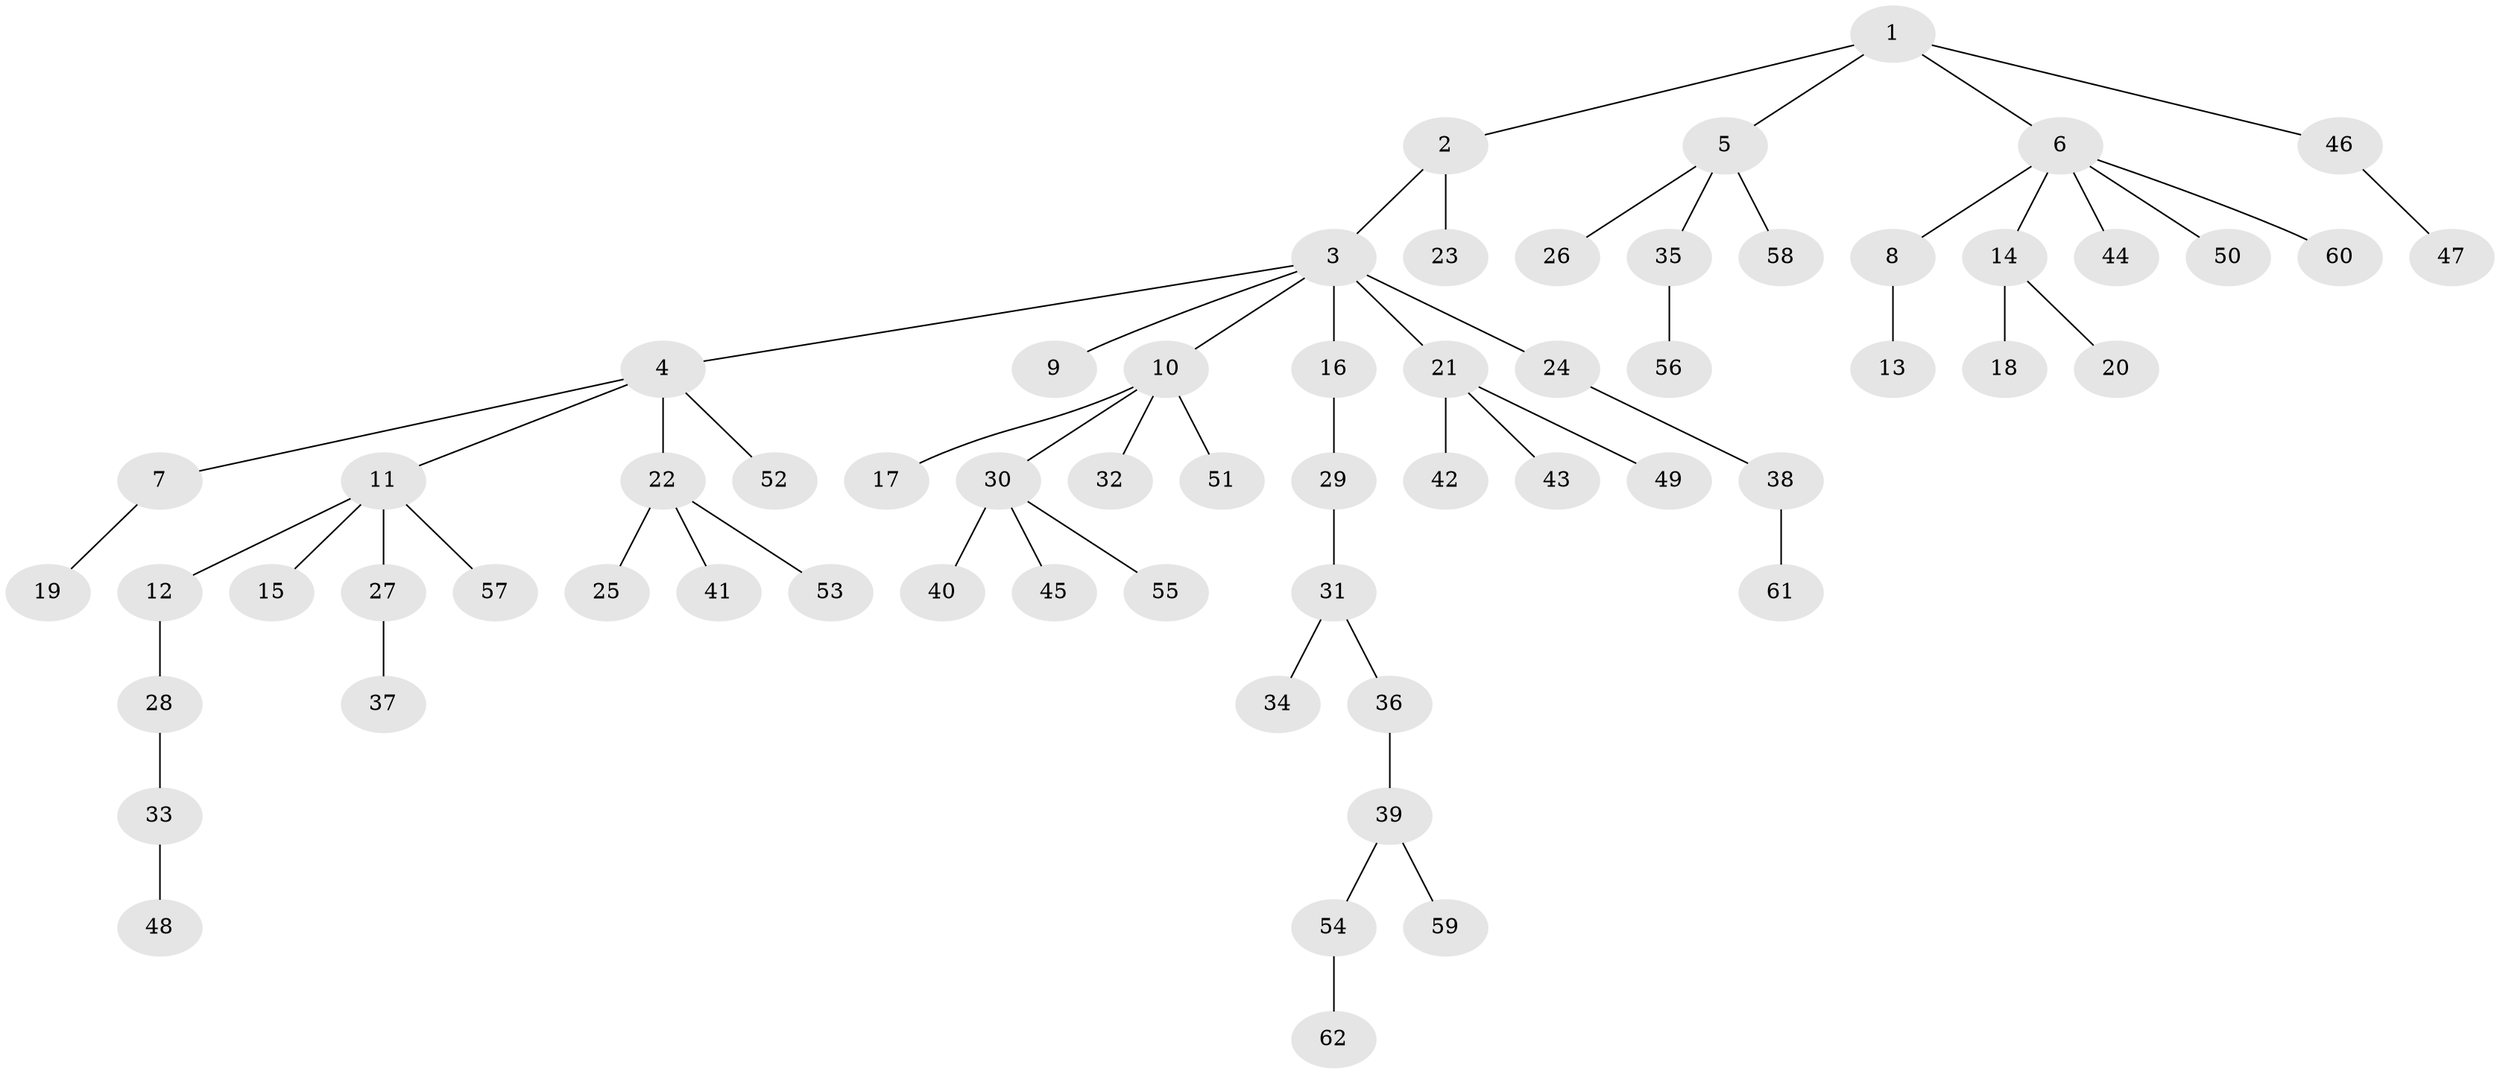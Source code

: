 // Generated by graph-tools (version 1.1) at 2025/50/03/09/25 03:50:25]
// undirected, 62 vertices, 61 edges
graph export_dot {
graph [start="1"]
  node [color=gray90,style=filled];
  1;
  2;
  3;
  4;
  5;
  6;
  7;
  8;
  9;
  10;
  11;
  12;
  13;
  14;
  15;
  16;
  17;
  18;
  19;
  20;
  21;
  22;
  23;
  24;
  25;
  26;
  27;
  28;
  29;
  30;
  31;
  32;
  33;
  34;
  35;
  36;
  37;
  38;
  39;
  40;
  41;
  42;
  43;
  44;
  45;
  46;
  47;
  48;
  49;
  50;
  51;
  52;
  53;
  54;
  55;
  56;
  57;
  58;
  59;
  60;
  61;
  62;
  1 -- 2;
  1 -- 5;
  1 -- 6;
  1 -- 46;
  2 -- 3;
  2 -- 23;
  3 -- 4;
  3 -- 9;
  3 -- 10;
  3 -- 16;
  3 -- 21;
  3 -- 24;
  4 -- 7;
  4 -- 11;
  4 -- 22;
  4 -- 52;
  5 -- 26;
  5 -- 35;
  5 -- 58;
  6 -- 8;
  6 -- 14;
  6 -- 44;
  6 -- 50;
  6 -- 60;
  7 -- 19;
  8 -- 13;
  10 -- 17;
  10 -- 30;
  10 -- 32;
  10 -- 51;
  11 -- 12;
  11 -- 15;
  11 -- 27;
  11 -- 57;
  12 -- 28;
  14 -- 18;
  14 -- 20;
  16 -- 29;
  21 -- 42;
  21 -- 43;
  21 -- 49;
  22 -- 25;
  22 -- 41;
  22 -- 53;
  24 -- 38;
  27 -- 37;
  28 -- 33;
  29 -- 31;
  30 -- 40;
  30 -- 45;
  30 -- 55;
  31 -- 34;
  31 -- 36;
  33 -- 48;
  35 -- 56;
  36 -- 39;
  38 -- 61;
  39 -- 54;
  39 -- 59;
  46 -- 47;
  54 -- 62;
}
